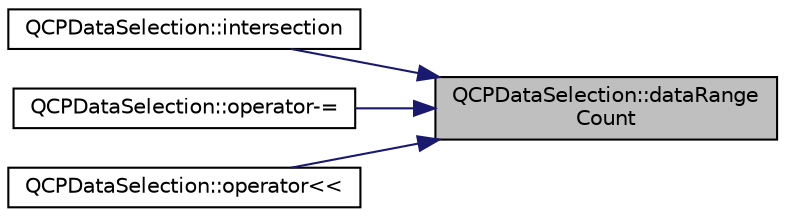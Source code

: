 digraph "QCPDataSelection::dataRangeCount"
{
 // LATEX_PDF_SIZE
  edge [fontname="Helvetica",fontsize="10",labelfontname="Helvetica",labelfontsize="10"];
  node [fontname="Helvetica",fontsize="10",shape=record];
  rankdir="RL";
  Node1 [label="QCPDataSelection::dataRange\lCount",height=0.2,width=0.4,color="black", fillcolor="grey75", style="filled", fontcolor="black",tooltip=" "];
  Node1 -> Node2 [dir="back",color="midnightblue",fontsize="10",style="solid",fontname="Helvetica"];
  Node2 [label="QCPDataSelection::intersection",height=0.2,width=0.4,color="black", fillcolor="white", style="filled",URL="$classQCPDataSelection.html#af296ec5a948656c1d1ecb7b2970d2a24",tooltip=" "];
  Node1 -> Node3 [dir="back",color="midnightblue",fontsize="10",style="solid",fontname="Helvetica"];
  Node3 [label="QCPDataSelection::operator-=",height=0.2,width=0.4,color="black", fillcolor="white", style="filled",URL="$classQCPDataSelection.html#a66f9fab70b026baa64bf8e52fe5de07e",tooltip=" "];
  Node1 -> Node4 [dir="back",color="midnightblue",fontsize="10",style="solid",fontname="Helvetica"];
  Node4 [label="QCPDataSelection::operator\<\<",height=0.2,width=0.4,color="black", fillcolor="white", style="filled",URL="$classQCPDataSelection.html#aed65b8988afe6b03adeadf5edf663670",tooltip=" "];
}
